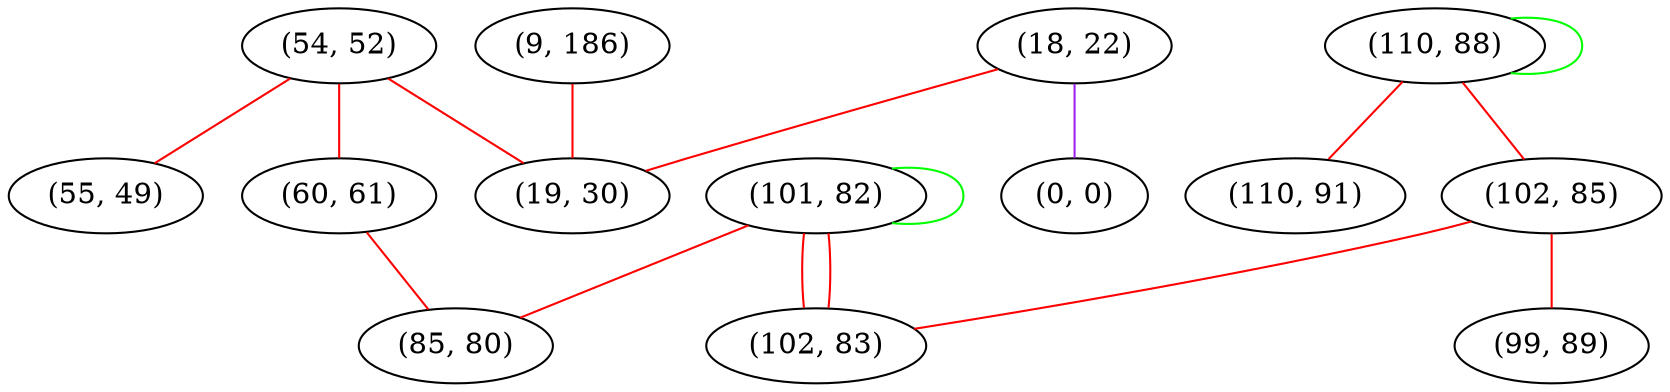 graph "" {
"(9, 186)";
"(54, 52)";
"(18, 22)";
"(55, 49)";
"(60, 61)";
"(101, 82)";
"(110, 88)";
"(102, 85)";
"(102, 83)";
"(99, 89)";
"(110, 91)";
"(85, 80)";
"(0, 0)";
"(19, 30)";
"(9, 186)" -- "(19, 30)"  [color=red, key=0, weight=1];
"(54, 52)" -- "(60, 61)"  [color=red, key=0, weight=1];
"(54, 52)" -- "(19, 30)"  [color=red, key=0, weight=1];
"(54, 52)" -- "(55, 49)"  [color=red, key=0, weight=1];
"(18, 22)" -- "(0, 0)"  [color=purple, key=0, weight=4];
"(18, 22)" -- "(19, 30)"  [color=red, key=0, weight=1];
"(60, 61)" -- "(85, 80)"  [color=red, key=0, weight=1];
"(101, 82)" -- "(102, 83)"  [color=red, key=0, weight=1];
"(101, 82)" -- "(102, 83)"  [color=red, key=1, weight=1];
"(101, 82)" -- "(101, 82)"  [color=green, key=0, weight=2];
"(101, 82)" -- "(85, 80)"  [color=red, key=0, weight=1];
"(110, 88)" -- "(110, 91)"  [color=red, key=0, weight=1];
"(110, 88)" -- "(110, 88)"  [color=green, key=0, weight=2];
"(110, 88)" -- "(102, 85)"  [color=red, key=0, weight=1];
"(102, 85)" -- "(102, 83)"  [color=red, key=0, weight=1];
"(102, 85)" -- "(99, 89)"  [color=red, key=0, weight=1];
}
